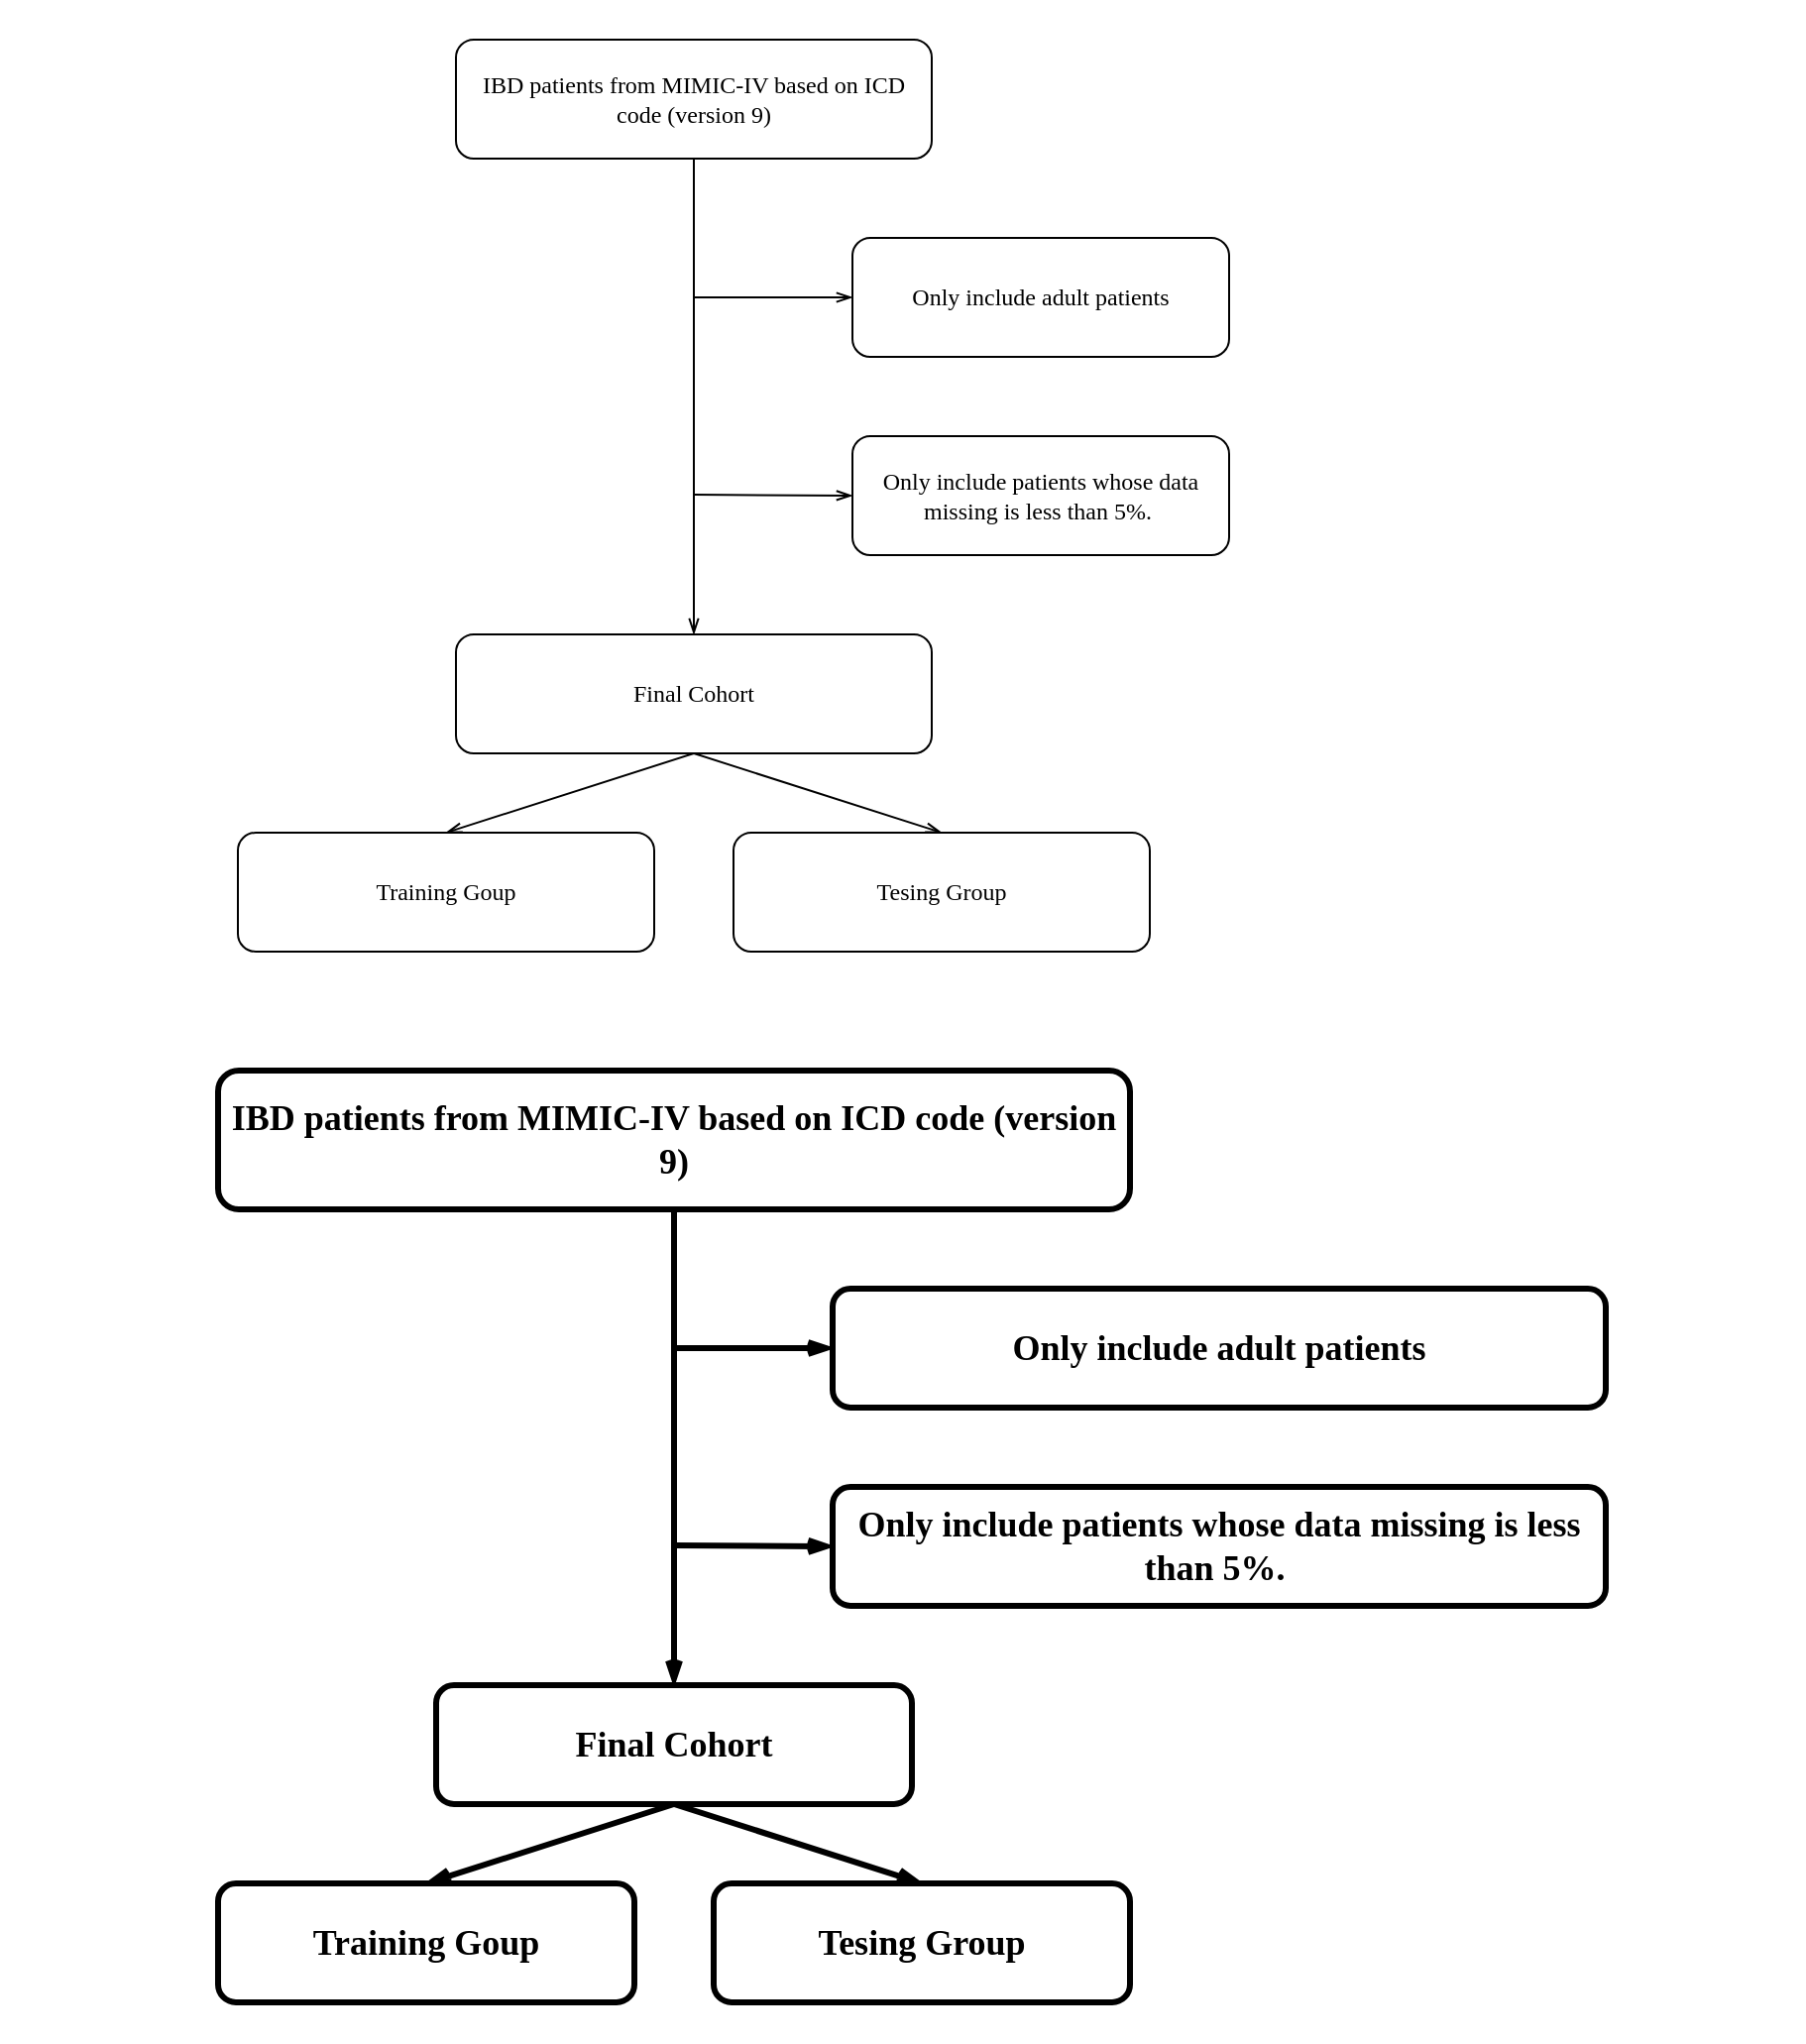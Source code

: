 <mxfile version="22.0.6" type="github">
  <diagram name="第 1 页" id="fbUBrH4WLsbyT03vCSBO">
    <mxGraphModel dx="1260" dy="897" grid="1" gridSize="10" guides="1" tooltips="1" connect="1" arrows="0" fold="1" page="1" pageScale="1" pageWidth="827" pageHeight="1169" math="0" shadow="0">
      <root>
        <mxCell id="0" />
        <mxCell id="1" parent="0" />
        <mxCell id="l20layDVjoIPyv2NFqIs-1" value="" style="rounded=0;whiteSpace=wrap;html=1;strokeColor=none;" parent="1" vertex="1">
          <mxGeometry x="20" y="260" width="680" height="500" as="geometry" />
        </mxCell>
        <mxCell id="G4seUUR9IQsw61A7sR9n-4" style="rounded=0;orthogonalLoop=1;jettySize=auto;html=1;endArrow=openThin;endFill=0;fontFamily=Times New Roman;" parent="1" source="G4seUUR9IQsw61A7sR9n-1" target="G4seUUR9IQsw61A7sR9n-3" edge="1">
          <mxGeometry relative="1" as="geometry" />
        </mxCell>
        <mxCell id="G4seUUR9IQsw61A7sR9n-1" value="IBD patients from MIMIC-IV based on ICD code (version 9)" style="rounded=1;whiteSpace=wrap;html=1;fontFamily=Times New Roman;" parent="1" vertex="1">
          <mxGeometry x="240" y="280" width="240" height="60" as="geometry" />
        </mxCell>
        <mxCell id="G4seUUR9IQsw61A7sR9n-3" value="Final Cohort" style="rounded=1;whiteSpace=wrap;html=1;fontFamily=Times New Roman;" parent="1" vertex="1">
          <mxGeometry x="240" y="580" width="240" height="60" as="geometry" />
        </mxCell>
        <mxCell id="G4seUUR9IQsw61A7sR9n-5" value="Only include adult patients" style="rounded=1;whiteSpace=wrap;html=1;fontFamily=Times New Roman;" parent="1" vertex="1">
          <mxGeometry x="440" y="380" width="190" height="60" as="geometry" />
        </mxCell>
        <mxCell id="G4seUUR9IQsw61A7sR9n-6" value="Only include patients whose data missing is less than 5%.&amp;nbsp;" style="rounded=1;whiteSpace=wrap;html=1;fontFamily=Times New Roman;" parent="1" vertex="1">
          <mxGeometry x="440" y="480" width="190" height="60" as="geometry" />
        </mxCell>
        <mxCell id="G4seUUR9IQsw61A7sR9n-9" value="" style="endArrow=openThin;html=1;rounded=0;entryX=0;entryY=0.5;entryDx=0;entryDy=0;endFill=0;fontFamily=Times New Roman;" parent="1" target="G4seUUR9IQsw61A7sR9n-5" edge="1">
          <mxGeometry width="50" height="50" relative="1" as="geometry">
            <mxPoint x="360" y="410" as="sourcePoint" />
            <mxPoint x="470" y="510" as="targetPoint" />
          </mxGeometry>
        </mxCell>
        <mxCell id="G4seUUR9IQsw61A7sR9n-10" value="" style="endArrow=openThin;html=1;rounded=0;entryX=0;entryY=0.5;entryDx=0;entryDy=0;endFill=0;fontFamily=Times New Roman;" parent="1" target="G4seUUR9IQsw61A7sR9n-6" edge="1">
          <mxGeometry width="50" height="50" relative="1" as="geometry">
            <mxPoint x="360" y="509.5" as="sourcePoint" />
            <mxPoint x="440" y="509.5" as="targetPoint" />
          </mxGeometry>
        </mxCell>
        <mxCell id="G4seUUR9IQsw61A7sR9n-13" value="Training Goup" style="rounded=1;whiteSpace=wrap;html=1;fontFamily=Times New Roman;" parent="1" vertex="1">
          <mxGeometry x="130" y="680" width="210" height="60" as="geometry" />
        </mxCell>
        <mxCell id="G4seUUR9IQsw61A7sR9n-14" value="Tesing Group" style="rounded=1;whiteSpace=wrap;html=1;fontFamily=Times New Roman;" parent="1" vertex="1">
          <mxGeometry x="380" y="680" width="210" height="60" as="geometry" />
        </mxCell>
        <mxCell id="G4seUUR9IQsw61A7sR9n-15" value="" style="endArrow=openThin;html=1;rounded=0;exitX=0.5;exitY=1;exitDx=0;exitDy=0;entryX=0.5;entryY=0;entryDx=0;entryDy=0;endFill=0;fontFamily=Times New Roman;" parent="1" source="G4seUUR9IQsw61A7sR9n-3" target="G4seUUR9IQsw61A7sR9n-13" edge="1">
          <mxGeometry width="50" height="50" relative="1" as="geometry">
            <mxPoint x="420" y="750" as="sourcePoint" />
            <mxPoint x="470" y="700" as="targetPoint" />
          </mxGeometry>
        </mxCell>
        <mxCell id="G4seUUR9IQsw61A7sR9n-16" value="" style="endArrow=openThin;html=1;rounded=0;exitX=0.5;exitY=1;exitDx=0;exitDy=0;entryX=0.5;entryY=0;entryDx=0;entryDy=0;endFill=0;fontFamily=Times New Roman;" parent="1" source="G4seUUR9IQsw61A7sR9n-3" target="G4seUUR9IQsw61A7sR9n-14" edge="1">
          <mxGeometry width="50" height="50" relative="1" as="geometry">
            <mxPoint x="400" y="920" as="sourcePoint" />
            <mxPoint x="450" y="870" as="targetPoint" />
          </mxGeometry>
        </mxCell>
        <mxCell id="ijCCfeU2WUEWrKWuLtlg-1" value="" style="rounded=0;whiteSpace=wrap;html=1;strokeColor=none;fontFamily=JetBrains Mono;fontSource=https%3A%2F%2Ffonts.googleapis.com%2Fcss%3Ffamily%3DJetBrains%2BMono;fontSize=18;labelBackgroundColor=none;fontColor=#000000;" parent="1" vertex="1">
          <mxGeometry x="10" y="780" width="910" height="510" as="geometry" />
        </mxCell>
        <mxCell id="ijCCfeU2WUEWrKWuLtlg-2" style="rounded=0;orthogonalLoop=1;jettySize=auto;html=1;endArrow=openThin;endFill=0;fontFamily=JetBrains Mono;fontSource=https%3A%2F%2Ffonts.googleapis.com%2Fcss%3Ffamily%3DJetBrains%2BMono;fontSize=18;strokeColor=#000000;strokeWidth=3;labelBackgroundColor=none;fontColor=#000000;" parent="1" source="ijCCfeU2WUEWrKWuLtlg-3" target="ijCCfeU2WUEWrKWuLtlg-4" edge="1">
          <mxGeometry relative="1" as="geometry" />
        </mxCell>
        <mxCell id="ijCCfeU2WUEWrKWuLtlg-3" value="&lt;b&gt;&lt;font&gt;IBD patients from MIMIC-IV based on ICD code (version 9)&lt;/font&gt;&lt;/b&gt;" style="rounded=1;whiteSpace=wrap;html=1;fontFamily=JetBrains Mono;fontSource=https%3A%2F%2Ffonts.googleapis.com%2Fcss%3Ffamily%3DJetBrains%2BMono;fontSize=18;strokeColor=#000000;labelBackgroundColor=none;strokeWidth=3;fontColor=#000000;" parent="1" vertex="1">
          <mxGeometry x="120" y="800" width="460" height="70" as="geometry" />
        </mxCell>
        <mxCell id="ijCCfeU2WUEWrKWuLtlg-4" value="&lt;b&gt;Final Cohort&lt;/b&gt;" style="rounded=1;whiteSpace=wrap;html=1;fontFamily=JetBrains Mono;fontSource=https%3A%2F%2Ffonts.googleapis.com%2Fcss%3Ffamily%3DJetBrains%2BMono;fontSize=18;strokeColor=#000000;strokeWidth=3;fontColor=#000000;labelBackgroundColor=none;" parent="1" vertex="1">
          <mxGeometry x="230" y="1110" width="240" height="60" as="geometry" />
        </mxCell>
        <mxCell id="ijCCfeU2WUEWrKWuLtlg-5" value="&lt;b&gt;Only include adult patients&lt;/b&gt;" style="rounded=1;whiteSpace=wrap;html=1;fontFamily=JetBrains Mono;fontSource=https%3A%2F%2Ffonts.googleapis.com%2Fcss%3Ffamily%3DJetBrains%2BMono;fontSize=18;strokeColor=#000000;strokeWidth=3;fontColor=#000000;labelBackgroundColor=none;" parent="1" vertex="1">
          <mxGeometry x="430" y="910" width="390" height="60" as="geometry" />
        </mxCell>
        <mxCell id="ijCCfeU2WUEWrKWuLtlg-6" value="&lt;b&gt;Only include patients whose data missing is less than 5%.&amp;nbsp;&lt;/b&gt;" style="rounded=1;whiteSpace=wrap;html=1;fontFamily=JetBrains Mono;fontSource=https%3A%2F%2Ffonts.googleapis.com%2Fcss%3Ffamily%3DJetBrains%2BMono;fontSize=18;strokeColor=#000000;strokeWidth=3;fontColor=#000000;labelBackgroundColor=none;" parent="1" vertex="1">
          <mxGeometry x="430" y="1010" width="390" height="60" as="geometry" />
        </mxCell>
        <mxCell id="ijCCfeU2WUEWrKWuLtlg-7" value="" style="endArrow=openThin;html=1;rounded=0;entryX=0;entryY=0.5;entryDx=0;entryDy=0;endFill=0;fontFamily=JetBrains Mono;fontSource=https%3A%2F%2Ffonts.googleapis.com%2Fcss%3Ffamily%3DJetBrains%2BMono;fontSize=18;strokeColor=#000000;strokeWidth=3;labelBackgroundColor=none;fontColor=#000000;" parent="1" target="ijCCfeU2WUEWrKWuLtlg-5" edge="1">
          <mxGeometry width="50" height="50" relative="1" as="geometry">
            <mxPoint x="350" y="940" as="sourcePoint" />
            <mxPoint x="460" y="1040" as="targetPoint" />
          </mxGeometry>
        </mxCell>
        <mxCell id="ijCCfeU2WUEWrKWuLtlg-8" value="" style="endArrow=openThin;html=1;rounded=0;entryX=0;entryY=0.5;entryDx=0;entryDy=0;endFill=0;fontFamily=JetBrains Mono;fontSource=https%3A%2F%2Ffonts.googleapis.com%2Fcss%3Ffamily%3DJetBrains%2BMono;fontSize=18;strokeColor=#000000;strokeWidth=3;labelBackgroundColor=none;fontColor=#000000;" parent="1" target="ijCCfeU2WUEWrKWuLtlg-6" edge="1">
          <mxGeometry width="50" height="50" relative="1" as="geometry">
            <mxPoint x="350" y="1039.5" as="sourcePoint" />
            <mxPoint x="430" y="1039.5" as="targetPoint" />
          </mxGeometry>
        </mxCell>
        <mxCell id="ijCCfeU2WUEWrKWuLtlg-9" value="&lt;b&gt;Training Goup&lt;/b&gt;" style="rounded=1;whiteSpace=wrap;html=1;fontFamily=JetBrains Mono;fontSource=https%3A%2F%2Ffonts.googleapis.com%2Fcss%3Ffamily%3DJetBrains%2BMono;fontSize=18;strokeColor=#000000;strokeWidth=3;fontColor=#000000;labelBackgroundColor=none;" parent="1" vertex="1">
          <mxGeometry x="120" y="1210" width="210" height="60" as="geometry" />
        </mxCell>
        <mxCell id="ijCCfeU2WUEWrKWuLtlg-10" value="&lt;b&gt;Tesing Group&lt;/b&gt;" style="rounded=1;whiteSpace=wrap;html=1;fontFamily=JetBrains Mono;fontSource=https%3A%2F%2Ffonts.googleapis.com%2Fcss%3Ffamily%3DJetBrains%2BMono;fontSize=18;strokeColor=#000000;strokeWidth=3;fontColor=#000000;labelBackgroundColor=none;" parent="1" vertex="1">
          <mxGeometry x="370" y="1210" width="210" height="60" as="geometry" />
        </mxCell>
        <mxCell id="ijCCfeU2WUEWrKWuLtlg-11" value="" style="endArrow=openThin;html=1;rounded=0;exitX=0.5;exitY=1;exitDx=0;exitDy=0;entryX=0.5;entryY=0;entryDx=0;entryDy=0;endFill=0;fontFamily=JetBrains Mono;fontSource=https%3A%2F%2Ffonts.googleapis.com%2Fcss%3Ffamily%3DJetBrains%2BMono;fontSize=18;strokeColor=#000000;strokeWidth=3;labelBackgroundColor=none;fontColor=#000000;" parent="1" source="ijCCfeU2WUEWrKWuLtlg-4" target="ijCCfeU2WUEWrKWuLtlg-9" edge="1">
          <mxGeometry width="50" height="50" relative="1" as="geometry">
            <mxPoint x="410" y="1280" as="sourcePoint" />
            <mxPoint x="460" y="1230" as="targetPoint" />
          </mxGeometry>
        </mxCell>
        <mxCell id="ijCCfeU2WUEWrKWuLtlg-12" value="" style="endArrow=openThin;html=1;rounded=0;exitX=0.5;exitY=1;exitDx=0;exitDy=0;entryX=0.5;entryY=0;entryDx=0;entryDy=0;endFill=0;fontFamily=JetBrains Mono;fontSource=https%3A%2F%2Ffonts.googleapis.com%2Fcss%3Ffamily%3DJetBrains%2BMono;fontSize=18;strokeColor=#000000;strokeWidth=3;labelBackgroundColor=none;fontColor=#000000;" parent="1" source="ijCCfeU2WUEWrKWuLtlg-4" target="ijCCfeU2WUEWrKWuLtlg-10" edge="1">
          <mxGeometry width="50" height="50" relative="1" as="geometry">
            <mxPoint x="390" y="1450" as="sourcePoint" />
            <mxPoint x="440" y="1400" as="targetPoint" />
          </mxGeometry>
        </mxCell>
      </root>
    </mxGraphModel>
  </diagram>
</mxfile>
